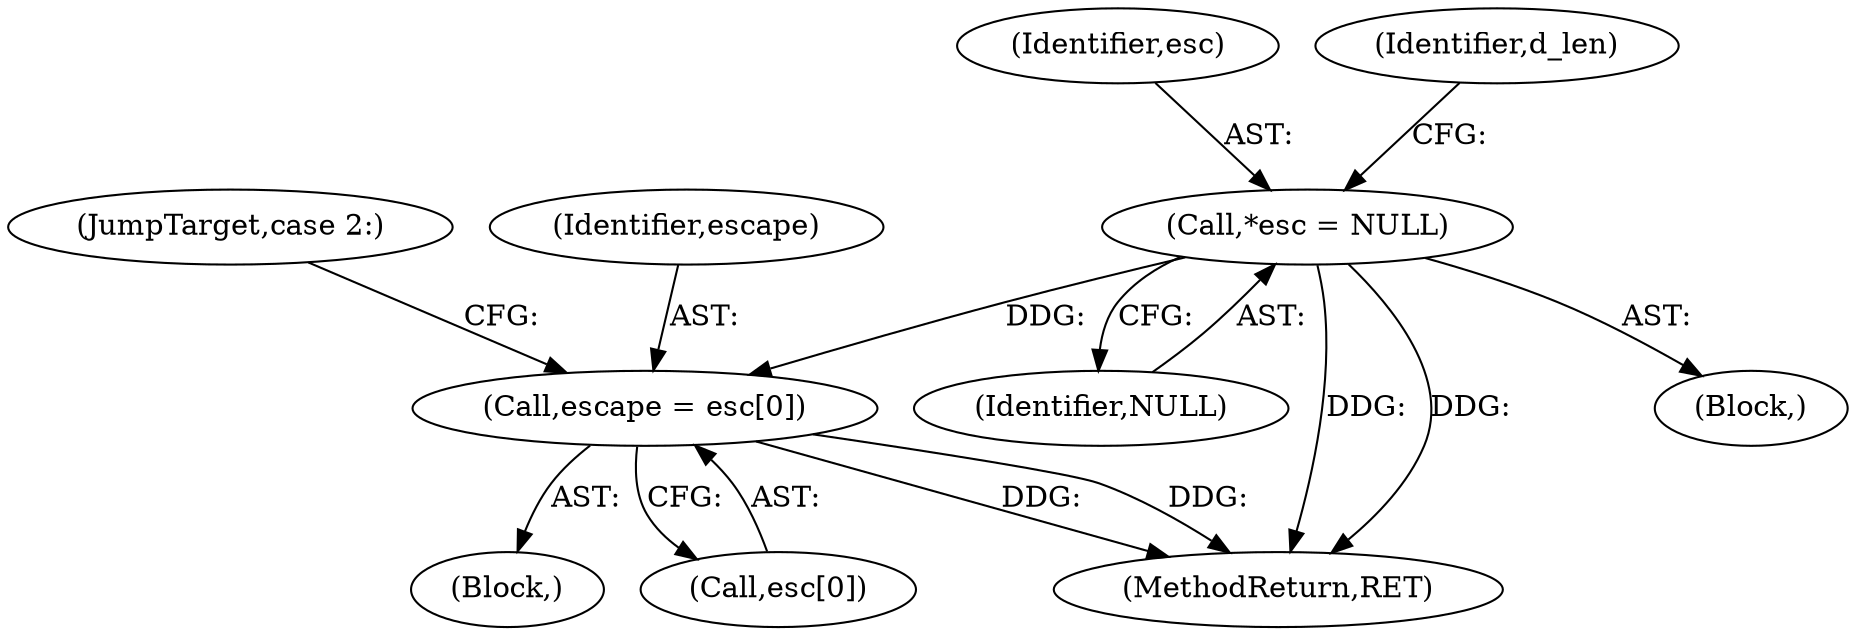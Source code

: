 digraph "0_php-src_7245bff300d3fa8bacbef7897ff080a6f1c23eba?w=1_34@pointer" {
"1000146" [label="(Call,*esc = NULL)"];
"1000172" [label="(Call,escape = esc[0])"];
"1000147" [label="(Identifier,esc)"];
"1000177" [label="(JumpTarget,case 2:)"];
"1000148" [label="(Identifier,NULL)"];
"1000164" [label="(Block,)"];
"1000172" [label="(Call,escape = esc[0])"];
"1000174" [label="(Call,esc[0])"];
"1000203" [label="(MethodReturn,RET)"];
"1000151" [label="(Identifier,d_len)"];
"1000173" [label="(Identifier,escape)"];
"1000106" [label="(Block,)"];
"1000146" [label="(Call,*esc = NULL)"];
"1000146" -> "1000106"  [label="AST: "];
"1000146" -> "1000148"  [label="CFG: "];
"1000147" -> "1000146"  [label="AST: "];
"1000148" -> "1000146"  [label="AST: "];
"1000151" -> "1000146"  [label="CFG: "];
"1000146" -> "1000203"  [label="DDG: "];
"1000146" -> "1000203"  [label="DDG: "];
"1000146" -> "1000172"  [label="DDG: "];
"1000172" -> "1000164"  [label="AST: "];
"1000172" -> "1000174"  [label="CFG: "];
"1000173" -> "1000172"  [label="AST: "];
"1000174" -> "1000172"  [label="AST: "];
"1000177" -> "1000172"  [label="CFG: "];
"1000172" -> "1000203"  [label="DDG: "];
"1000172" -> "1000203"  [label="DDG: "];
}

